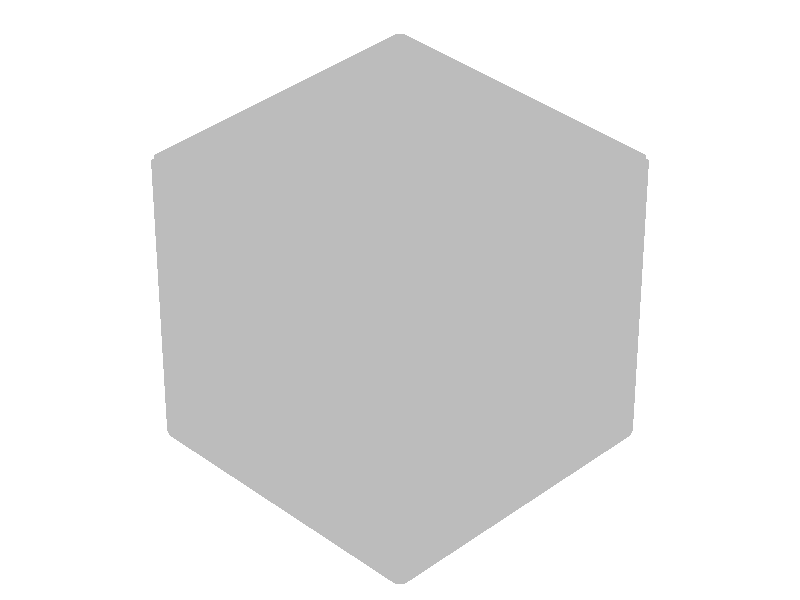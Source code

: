 #include "colors.inc"
background { rgb <1, 1, 1> }
camera {location <5, 5, 5>up <0,1,0> right <-1.33,0,0> angle 16look_at <0, 0, 0> sky <0, 1, 0> }
cylinder { <-0.5, -0.5, -0.5>, <0.5, -0.5, -0.5>, 0.025 texture {  pigment { rgb <0.5, 0.5, 0.5> } } }
cylinder { <-0.5, -0.5, -0.5>, <0, 0, -0.5>, 0.0176777 texture {  pigment { rgb <0.5, 0.5, 0.5> } } }
cylinder { <0.5, -0.5, -0.5>, <0, 0, -0.5>, 0.0176777 texture {  pigment { rgb <0.5, 0.5, 0.5> } } }
cylinder { <0.5, -0.5, -0.5>, <0.5, 0.5, -0.5>, 0.025 texture {  pigment { rgb <0.5, 0.5, 0.5> } } }
cylinder { <0.5, 0.5, -0.5>, <0, 0, -0.5>, 0.0176777 texture {  pigment { rgb <0.5, 0.5, 0.5> } } }
cylinder { <-0.5, 0.5, -0.5>, <0.5, 0.5, -0.5>, 0.025 texture {  pigment { rgb <0.5, 0.5, 0.5> } } }
cylinder { <-0.5, 0.5, -0.5>, <0, 0, -0.5>, 0.0176777 texture {  pigment { rgb <0.5, 0.5, 0.5> } } }
cylinder { <-0.5, -0.5, -0.5>, <-0.5, 0.5, -0.5>, 0.025 texture {  pigment { rgb <0.5, 0.5, 0.5> } } }
cylinder { <-0.5, -0.5, 0.5>, <0.5, -0.5, 0.5>, 0.025 texture {  pigment { rgb <0.5, 0.5, 0.5> } } }
cylinder { <-0.5, -0.5, 0.5>, <0, 0, 0.5>, 0.0176777 texture {  pigment { rgb <0.5, 0.5, 0.5> } } }
cylinder { <0.5, -0.5, 0.5>, <0, 0, 0.5>, 0.0176777 texture {  pigment { rgb <0.5, 0.5, 0.5> } } }
cylinder { <0.5, -0.5, 0.5>, <0.5, 0.5, 0.5>, 0.025 texture {  pigment { rgb <0.5, 0.5, 0.5> } } }
cylinder { <0.5, 0.5, 0.5>, <0, 0, 0.5>, 0.0176777 texture {  pigment { rgb <0.5, 0.5, 0.5> } } }
cylinder { <-0.5, 0.5, 0.5>, <0.5, 0.5, 0.5>, 0.025 texture {  pigment { rgb <0.5, 0.5, 0.5> } } }
cylinder { <-0.5, 0.5, 0.5>, <0, 0, 0.5>, 0.0176777 texture {  pigment { rgb <0.5, 0.5, 0.5> } } }
cylinder { <-0.5, -0.5, 0.5>, <-0.5, 0.5, 0.5>, 0.025 texture {  pigment { rgb <0.5, 0.5, 0.5> } } }
cylinder { <-0.5, -0.5, -0.5>, <0, -0.5, 0>, 0.0176777 texture {  pigment { rgb <0.5, 0.5, 0.5> } } }
cylinder { <0.5, -0.5, -0.5>, <0, -0.5, 0>, 0.0176777 texture {  pigment { rgb <0.5, 0.5, 0.5> } } }
cylinder { <0.5, -0.5, -0.5>, <0.5, -0.5, 0.5>, 0.025 texture {  pigment { rgb <0.5, 0.5, 0.5> } } }
cylinder { <0.5, -0.5, 0.5>, <0, -0.5, 0>, 0.0176777 texture {  pigment { rgb <0.5, 0.5, 0.5> } } }
cylinder { <-0.5, -0.5, 0.5>, <0, -0.5, 0>, 0.0176777 texture {  pigment { rgb <0.5, 0.5, 0.5> } } }
cylinder { <-0.5, -0.5, -0.5>, <-0.5, -0.5, 0.5>, 0.025 texture {  pigment { rgb <0.5, 0.5, 0.5> } } }
cylinder { <-0.5, 0.5, -0.5>, <0, 0.5, 0>, 0.0176777 texture {  pigment { rgb <0.5, 0.5, 0.5> } } }
cylinder { <0.5, 0.5, -0.5>, <0, 0.5, 0>, 0.0176777 texture {  pigment { rgb <0.5, 0.5, 0.5> } } }
cylinder { <-0.5, 0.5, -0.5>, <-0.5, 0.5, 0.5>, 0.025 texture {  pigment { rgb <0.5, 0.5, 0.5> } } }
cylinder { <-0.5, 0.5, 0.5>, <0, 0.5, 0>, 0.0176777 texture {  pigment { rgb <0.5, 0.5, 0.5> } } }
cylinder { <0.5, 0.5, 0.5>, <0, 0.5, 0>, 0.0176777 texture {  pigment { rgb <0.5, 0.5, 0.5> } } }
cylinder { <0.5, 0.5, -0.5>, <0.5, 0.5, 0.5>, 0.025 texture {  pigment { rgb <0.5, 0.5, 0.5> } } }
cylinder { <-0.5, -0.5, -0.5>, <-0.5, 0, 0>, 0.0176777 texture {  pigment { rgb <0.5, 0.5, 0.5> } } }
cylinder { <-0.5, 0.5, -0.5>, <-0.5, 0, 0>, 0.0176777 texture {  pigment { rgb <0.5, 0.5, 0.5> } } }
cylinder { <-0.5, 0.5, 0.5>, <-0.5, 0, 0>, 0.0176777 texture {  pigment { rgb <0.5, 0.5, 0.5> } } }
cylinder { <-0.5, -0.5, 0.5>, <-0.5, 0, 0>, 0.0176777 texture {  pigment { rgb <0.5, 0.5, 0.5> } } }
cylinder { <0.5, -0.5, -0.5>, <0.5, 0, 0>, 0.0176777 texture {  pigment { rgb <0.5, 0.5, 0.5> } } }
cylinder { <0.5, 0.5, -0.5>, <0.5, 0, 0>, 0.0176777 texture {  pigment { rgb <0.5, 0.5, 0.5> } } }
cylinder { <0.5, 0.5, 0.5>, <0.5, 0, 0>, 0.0176777 texture {  pigment { rgb <0.5, 0.5, 0.5> } } }
cylinder { <0.5, -0.5, 0.5>, <0.5, 0, 0>, 0.0176777 texture {  pigment { rgb <0.5, 0.5, 0.5> } } }
mesh2 {
vertex_vectors { 72, 
<-0.5, -0.5, -0.5>, 
<0.5, -0.5, -0.5>, 
<0, 0, -0.5>, 
<0.5, -0.5, -0.5>, 
<0.5, 0.5, -0.5>, 
<0, 0, -0.5>, 
<-0.5, 0.5, -0.5>, 
<0.5, 0.5, -0.5>, 
<0, 0, -0.5>, 
<-0.5, -0.5, -0.5>, 
<-0.5, 0.5, -0.5>, 
<0, 0, -0.5>, 
<-0.5, -0.5, 0.5>, 
<0.5, -0.5, 0.5>, 
<0, 0, 0.5>, 
<0.5, -0.5, 0.5>, 
<0.5, 0.5, 0.5>, 
<0, 0, 0.5>, 
<-0.5, 0.5, 0.5>, 
<0.5, 0.5, 0.5>, 
<0, 0, 0.5>, 
<-0.5, -0.5, 0.5>, 
<-0.5, 0.5, 0.5>, 
<0, 0, 0.5>, 
<-0.5, -0.5, -0.5>, 
<0.5, -0.5, -0.5>, 
<0, -0.5, 0>, 
<0.5, -0.5, -0.5>, 
<0.5, -0.5, 0.5>, 
<0, -0.5, 0>, 
<-0.5, -0.5, 0.5>, 
<0.5, -0.5, 0.5>, 
<0, -0.5, 0>, 
<-0.5, -0.5, -0.5>, 
<-0.5, -0.5, 0.5>, 
<0, -0.5, 0>, 
<-0.5, 0.5, -0.5>, 
<0.5, 0.5, -0.5>, 
<0, 0.5, 0>, 
<-0.5, 0.5, -0.5>, 
<-0.5, 0.5, 0.5>, 
<0, 0.5, 0>, 
<-0.5, 0.5, 0.5>, 
<0.5, 0.5, 0.5>, 
<0, 0.5, 0>, 
<0.5, 0.5, -0.5>, 
<0.5, 0.5, 0.5>, 
<0, 0.5, 0>, 
<-0.5, -0.5, -0.5>, 
<-0.5, 0.5, -0.5>, 
<-0.5, 0, 0>, 
<-0.5, 0.5, -0.5>, 
<-0.5, 0.5, 0.5>, 
<-0.5, 0, 0>, 
<-0.5, -0.5, 0.5>, 
<-0.5, 0.5, 0.5>, 
<-0.5, 0, 0>, 
<-0.5, -0.5, -0.5>, 
<-0.5, -0.5, 0.5>, 
<-0.5, 0, 0>, 
<0.5, -0.5, -0.5>, 
<0.5, 0.5, -0.5>, 
<0.5, 0, 0>, 
<0.5, 0.5, -0.5>, 
<0.5, 0.5, 0.5>, 
<0.5, 0, 0>, 
<0.5, -0.5, 0.5>, 
<0.5, 0.5, 0.5>, 
<0.5, 0, 0>, 
<0.5, -0.5, -0.5>, 
<0.5, -0.5, 0.5>, 
<0.5, 0, 0>
}
normal_vectors { 72, 
<0, 0, -0.5>, 
<0, 0, -0.5>, 
<0, 0, -0.5>, 
<-0, 0, -0.5>, 
<-0, 0, -0.5>, 
<-0, 0, -0.5>, 
<0, -0, -0.5>, 
<0, -0, -0.5>, 
<0, -0, -0.5>, 
<0, -0, -0.5>, 
<0, -0, -0.5>, 
<0, -0, -0.5>, 
<-0, -0, 0.5>, 
<-0, -0, 0.5>, 
<-0, -0, 0.5>, 
<0, -0, 0.5>, 
<0, -0, 0.5>, 
<0, -0, 0.5>, 
<-0, 0, 0.5>, 
<-0, 0, 0.5>, 
<-0, 0, 0.5>, 
<-0, 0, 0.5>, 
<-0, 0, 0.5>, 
<-0, 0, 0.5>, 
<-0, -0.5, 0>, 
<-0, -0.5, 0>, 
<-0, -0.5, 0>, 
<-0, -0.5, 0>, 
<-0, -0.5, 0>, 
<-0, -0.5, 0>, 
<0, -0.5, -0>, 
<0, -0.5, -0>, 
<0, -0.5, -0>, 
<0, -0.5, 0>, 
<0, -0.5, 0>, 
<0, -0.5, 0>, 
<0, 0.5, -0>, 
<0, 0.5, -0>, 
<0, 0.5, -0>, 
<-0, 0.5, -0>, 
<-0, 0.5, -0>, 
<-0, 0.5, -0>, 
<-0, 0.5, 0>, 
<-0, 0.5, 0>, 
<-0, 0.5, 0>, 
<0, 0.5, -0>, 
<0, 0.5, -0>, 
<0, 0.5, -0>, 
<-0.5, 0, 0>, 
<-0.5, 0, 0>, 
<-0.5, 0, 0>, 
<-0.5, -0, 0>, 
<-0.5, -0, 0>, 
<-0.5, -0, 0>, 
<-0.5, 0, -0>, 
<-0.5, 0, -0>, 
<-0.5, 0, -0>, 
<-0.5, 0, -0>, 
<-0.5, 0, -0>, 
<-0.5, 0, -0>, 
<0.5, -0, -0>, 
<0.5, -0, -0>, 
<0.5, -0, -0>, 
<0.5, 0, -0>, 
<0.5, 0, -0>, 
<0.5, 0, -0>, 
<0.5, -0, 0>, 
<0.5, -0, 0>, 
<0.5, -0, 0>, 
<0.5, -0, 0>, 
<0.5, -0, 0>, 
<0.5, -0, 0>
}
texture_list { 72, 
texture{ pigment{ rgb <0.5, 0.5, 0.5>  } }, 
texture{ pigment{ rgb <0.5, 0.5, 0.5>  } }, 
texture{ pigment{ rgb <0.5, 0.5, 0.5>  } }, 
texture{ pigment{ rgb <0.5, 0.5, 0.5>  } }, 
texture{ pigment{ rgb <0.5, 0.5, 0.5>  } }, 
texture{ pigment{ rgb <0.5, 0.5, 0.5>  } }, 
texture{ pigment{ rgb <0.5, 0.5, 0.5>  } }, 
texture{ pigment{ rgb <0.5, 0.5, 0.5>  } }, 
texture{ pigment{ rgb <0.5, 0.5, 0.5>  } }, 
texture{ pigment{ rgb <0.5, 0.5, 0.5>  } }, 
texture{ pigment{ rgb <0.5, 0.5, 0.5>  } }, 
texture{ pigment{ rgb <0.5, 0.5, 0.5>  } }, 
texture{ pigment{ rgb <0.5, 0.5, 0.5>  } }, 
texture{ pigment{ rgb <0.5, 0.5, 0.5>  } }, 
texture{ pigment{ rgb <0.5, 0.5, 0.5>  } }, 
texture{ pigment{ rgb <0.5, 0.5, 0.5>  } }, 
texture{ pigment{ rgb <0.5, 0.5, 0.5>  } }, 
texture{ pigment{ rgb <0.5, 0.5, 0.5>  } }, 
texture{ pigment{ rgb <0.5, 0.5, 0.5>  } }, 
texture{ pigment{ rgb <0.5, 0.5, 0.5>  } }, 
texture{ pigment{ rgb <0.5, 0.5, 0.5>  } }, 
texture{ pigment{ rgb <0.5, 0.5, 0.5>  } }, 
texture{ pigment{ rgb <0.5, 0.5, 0.5>  } }, 
texture{ pigment{ rgb <0.5, 0.5, 0.5>  } }, 
texture{ pigment{ rgb <0.5, 0.5, 0.5>  } }, 
texture{ pigment{ rgb <0.5, 0.5, 0.5>  } }, 
texture{ pigment{ rgb <0.5, 0.5, 0.5>  } }, 
texture{ pigment{ rgb <0.5, 0.5, 0.5>  } }, 
texture{ pigment{ rgb <0.5, 0.5, 0.5>  } }, 
texture{ pigment{ rgb <0.5, 0.5, 0.5>  } }, 
texture{ pigment{ rgb <0.5, 0.5, 0.5>  } }, 
texture{ pigment{ rgb <0.5, 0.5, 0.5>  } }, 
texture{ pigment{ rgb <0.5, 0.5, 0.5>  } }, 
texture{ pigment{ rgb <0.5, 0.5, 0.5>  } }, 
texture{ pigment{ rgb <0.5, 0.5, 0.5>  } }, 
texture{ pigment{ rgb <0.5, 0.5, 0.5>  } }, 
texture{ pigment{ rgb <0.5, 0.5, 0.5>  } }, 
texture{ pigment{ rgb <0.5, 0.5, 0.5>  } }, 
texture{ pigment{ rgb <0.5, 0.5, 0.5>  } }, 
texture{ pigment{ rgb <0.5, 0.5, 0.5>  } }, 
texture{ pigment{ rgb <0.5, 0.5, 0.5>  } }, 
texture{ pigment{ rgb <0.5, 0.5, 0.5>  } }, 
texture{ pigment{ rgb <0.5, 0.5, 0.5>  } }, 
texture{ pigment{ rgb <0.5, 0.5, 0.5>  } }, 
texture{ pigment{ rgb <0.5, 0.5, 0.5>  } }, 
texture{ pigment{ rgb <0.5, 0.5, 0.5>  } }, 
texture{ pigment{ rgb <0.5, 0.5, 0.5>  } }, 
texture{ pigment{ rgb <0.5, 0.5, 0.5>  } }, 
texture{ pigment{ rgb <0.5, 0.5, 0.5>  } }, 
texture{ pigment{ rgb <0.5, 0.5, 0.5>  } }, 
texture{ pigment{ rgb <0.5, 0.5, 0.5>  } }, 
texture{ pigment{ rgb <0.5, 0.5, 0.5>  } }, 
texture{ pigment{ rgb <0.5, 0.5, 0.5>  } }, 
texture{ pigment{ rgb <0.5, 0.5, 0.5>  } }, 
texture{ pigment{ rgb <0.5, 0.5, 0.5>  } }, 
texture{ pigment{ rgb <0.5, 0.5, 0.5>  } }, 
texture{ pigment{ rgb <0.5, 0.5, 0.5>  } }, 
texture{ pigment{ rgb <0.5, 0.5, 0.5>  } }, 
texture{ pigment{ rgb <0.5, 0.5, 0.5>  } }, 
texture{ pigment{ rgb <0.5, 0.5, 0.5>  } }, 
texture{ pigment{ rgb <0.5, 0.5, 0.5>  } }, 
texture{ pigment{ rgb <0.5, 0.5, 0.5>  } }, 
texture{ pigment{ rgb <0.5, 0.5, 0.5>  } }, 
texture{ pigment{ rgb <0.5, 0.5, 0.5>  } }, 
texture{ pigment{ rgb <0.5, 0.5, 0.5>  } }, 
texture{ pigment{ rgb <0.5, 0.5, 0.5>  } }, 
texture{ pigment{ rgb <0.5, 0.5, 0.5>  } }, 
texture{ pigment{ rgb <0.5, 0.5, 0.5>  } }, 
texture{ pigment{ rgb <0.5, 0.5, 0.5>  } }, 
texture{ pigment{ rgb <0.5, 0.5, 0.5>  } }, 
texture{ pigment{ rgb <0.5, 0.5, 0.5>  } }, 
texture{ pigment{ rgb <0.5, 0.5, 0.5>  } }
}
face_indices { 24, 
<0, 1, 2>,0,1,2, 
<3, 4, 5>,3,4,5, 
<6, 7, 8>,6,7,8, 
<9, 10, 11>,9,10,11, 
<12, 13, 14>,12,13,14, 
<15, 16, 17>,15,16,17, 
<18, 19, 20>,18,19,20, 
<21, 22, 23>,21,22,23, 
<24, 25, 26>,24,25,26, 
<27, 28, 29>,27,28,29, 
<30, 31, 32>,30,31,32, 
<33, 34, 35>,33,34,35, 
<36, 37, 38>,36,37,38, 
<39, 40, 41>,39,40,41, 
<42, 43, 44>,42,43,44, 
<45, 46, 47>,45,46,47, 
<48, 49, 50>,48,49,50, 
<51, 52, 53>,51,52,53, 
<54, 55, 56>,54,55,56, 
<57, 58, 59>,57,58,59, 
<60, 61, 62>,60,61,62, 
<63, 64, 65>,63,64,65, 
<66, 67, 68>,66,67,68, 
<69, 70, 71>,69,70,71, 
}
}
light_source {<10, 10, 10> color White}
light_source {<0, 0, 10> color White}
light_source {<-10, -10, 10> color White}
